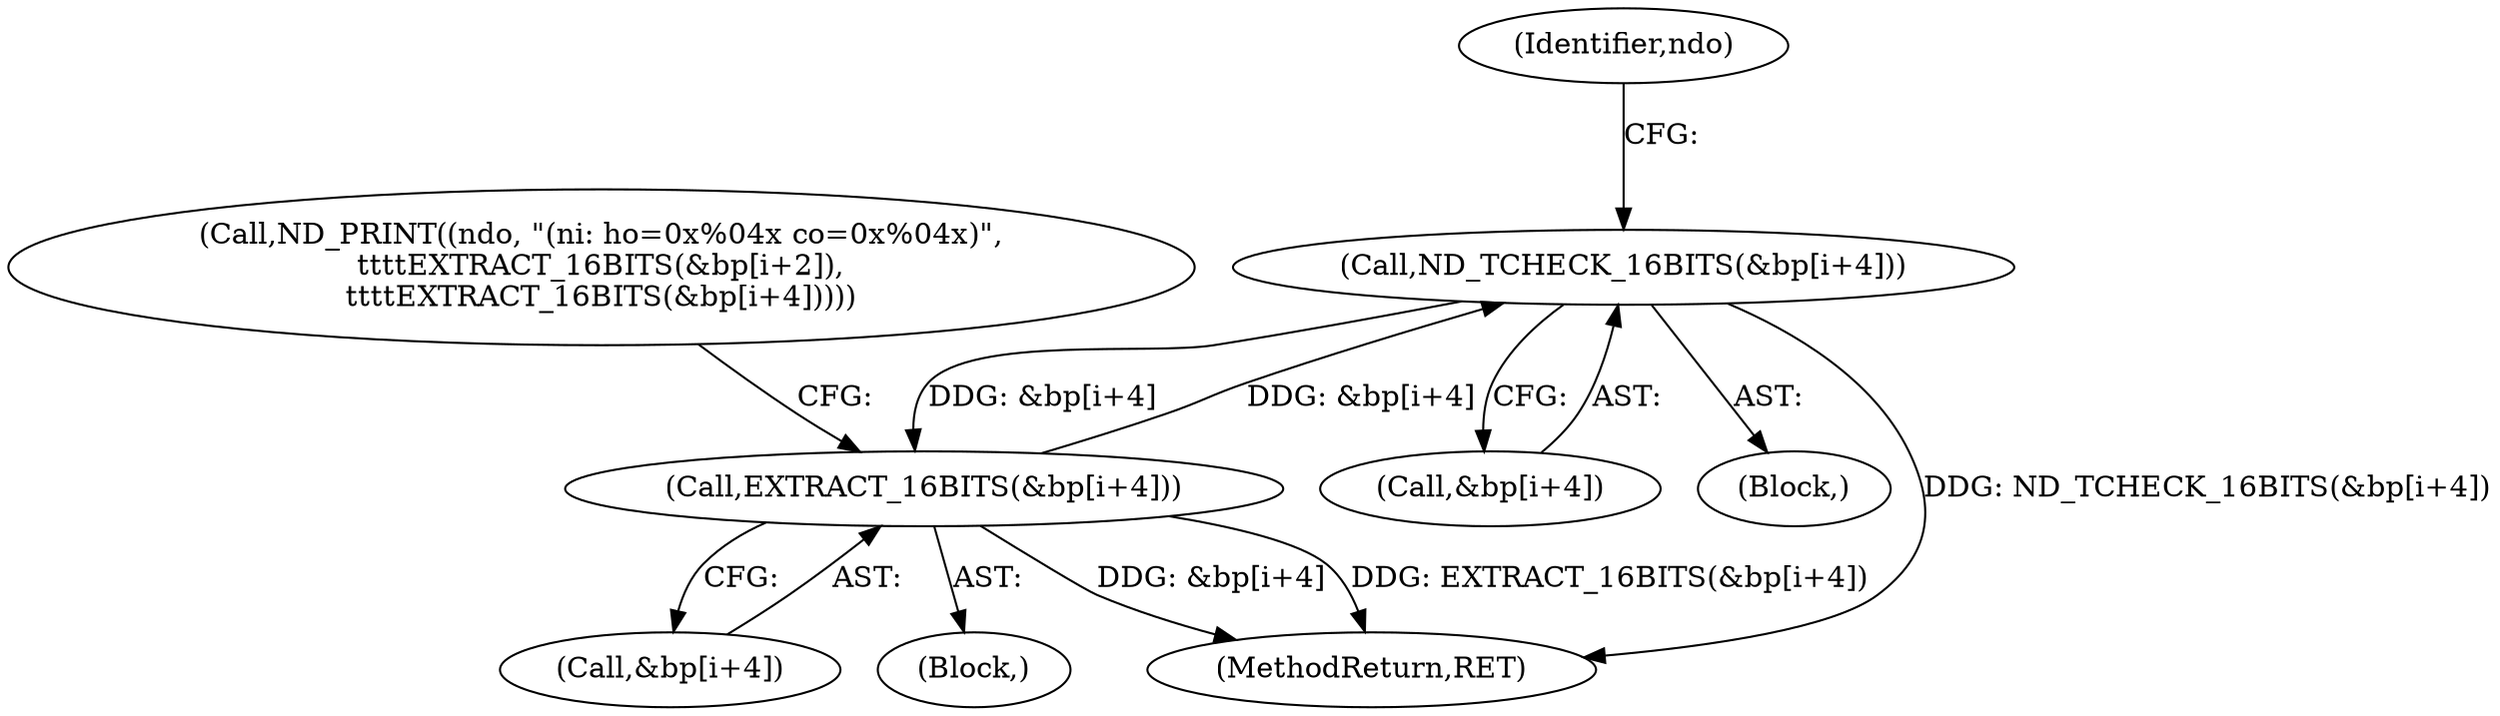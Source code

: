 digraph "0_tcpdump_5338aac7b8b880b0c5e0c15e27dadc44c5559284@array" {
"1000289" [label="(Call,ND_TCHECK_16BITS(&bp[i+4]))"];
"1000309" [label="(Call,EXTRACT_16BITS(&bp[i+4]))"];
"1000289" [label="(Call,ND_TCHECK_16BITS(&bp[i+4]))"];
"1000309" [label="(Call,EXTRACT_16BITS(&bp[i+4]))"];
"1000310" [label="(Call,&bp[i+4])"];
"1000296" [label="(Call,ND_PRINT((ndo, \"(ni: ho=0x%04x co=0x%04x)\",\n\t\t\t\tEXTRACT_16BITS(&bp[i+2]),\n\t\t\t\tEXTRACT_16BITS(&bp[i+4]))))"];
"1000290" [label="(Call,&bp[i+4])"];
"1000301" [label="(Block,)"];
"1000175" [label="(Block,)"];
"1000372" [label="(MethodReturn,RET)"];
"1000289" [label="(Call,ND_TCHECK_16BITS(&bp[i+4]))"];
"1000298" [label="(Identifier,ndo)"];
"1000289" -> "1000175"  [label="AST: "];
"1000289" -> "1000290"  [label="CFG: "];
"1000290" -> "1000289"  [label="AST: "];
"1000298" -> "1000289"  [label="CFG: "];
"1000289" -> "1000372"  [label="DDG: ND_TCHECK_16BITS(&bp[i+4])"];
"1000309" -> "1000289"  [label="DDG: &bp[i+4]"];
"1000289" -> "1000309"  [label="DDG: &bp[i+4]"];
"1000309" -> "1000301"  [label="AST: "];
"1000309" -> "1000310"  [label="CFG: "];
"1000310" -> "1000309"  [label="AST: "];
"1000296" -> "1000309"  [label="CFG: "];
"1000309" -> "1000372"  [label="DDG: &bp[i+4]"];
"1000309" -> "1000372"  [label="DDG: EXTRACT_16BITS(&bp[i+4])"];
}
